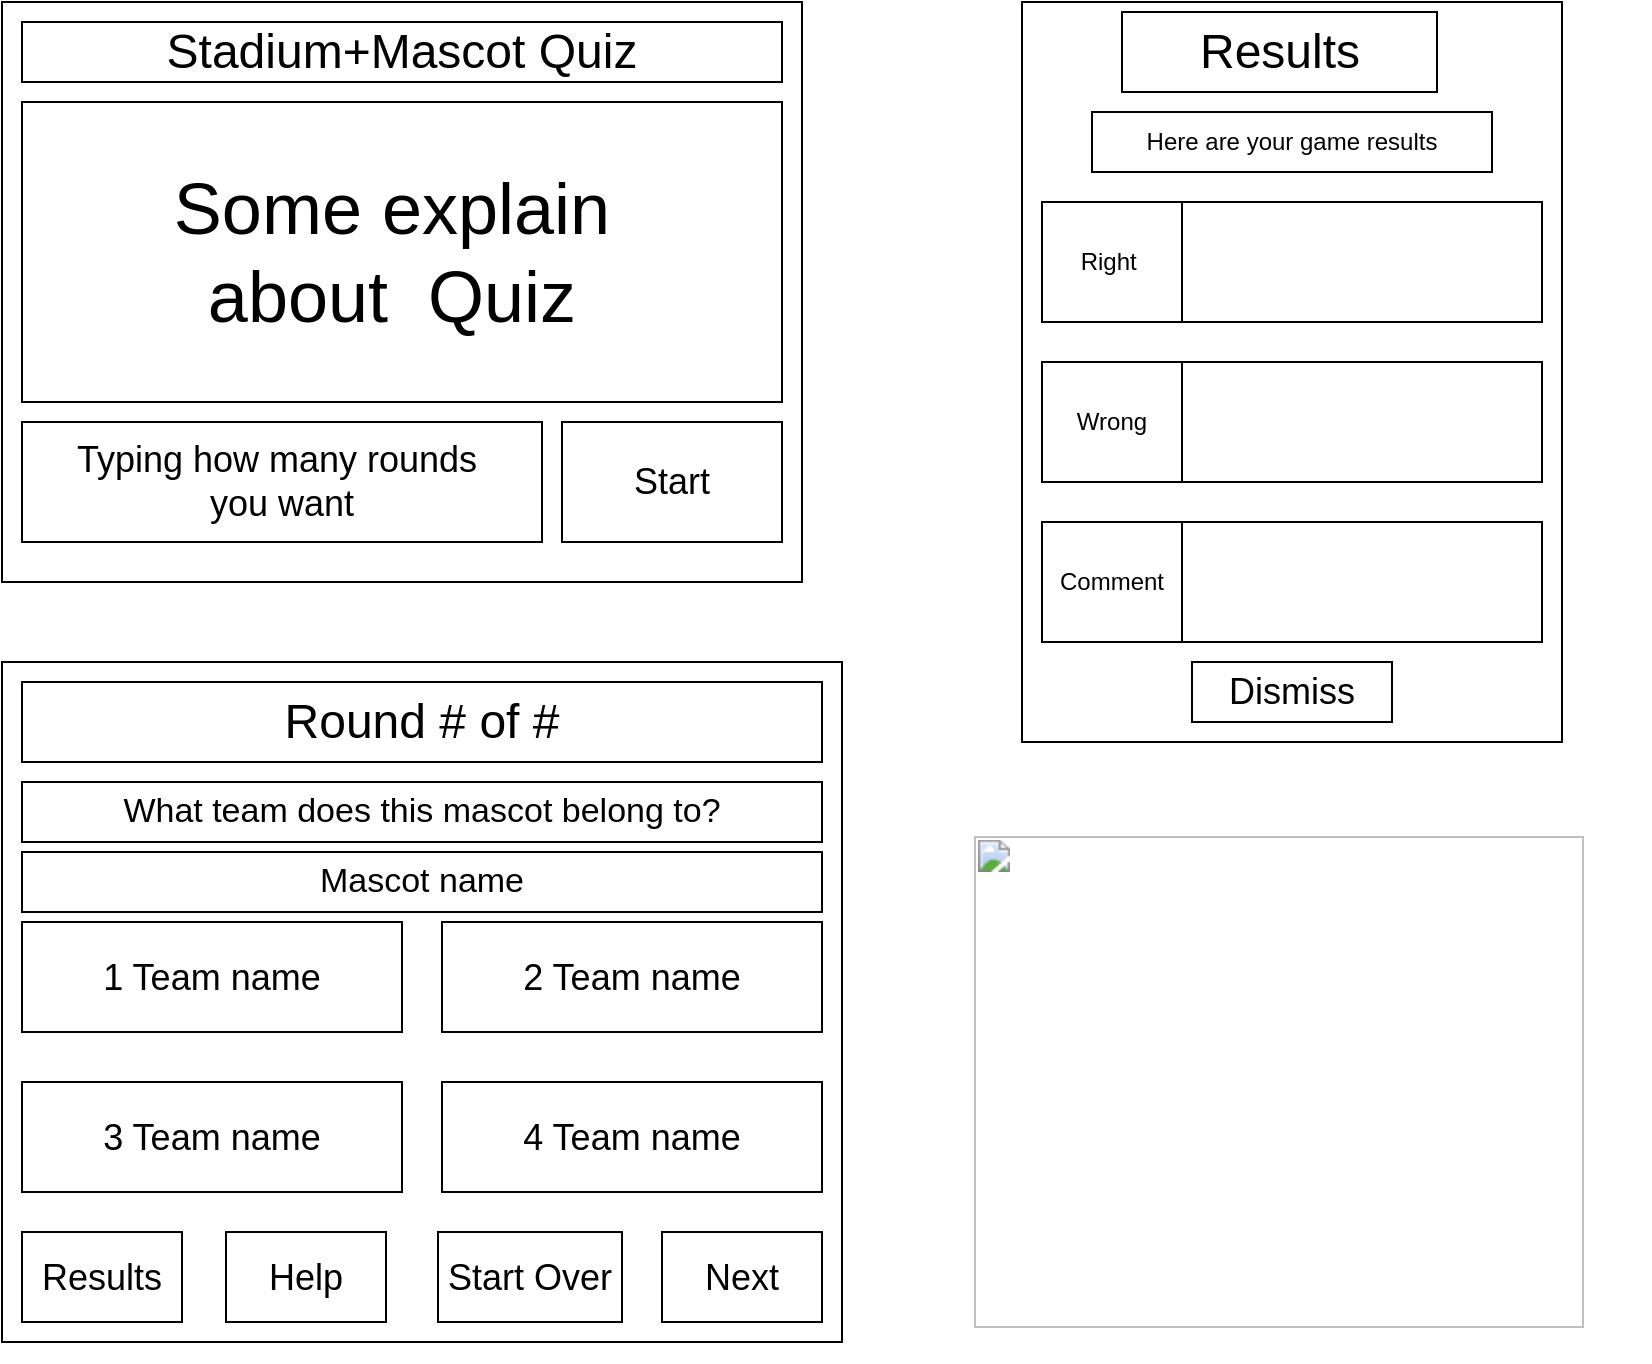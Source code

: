 <mxfile version="24.6.2" type="onedrive" pages="2">
  <diagram name="페이지-1" id="yqRvX1OuCHYJTOkS9bNN">
    <mxGraphModel grid="1" page="1" gridSize="10" guides="1" tooltips="1" connect="1" arrows="1" fold="1" pageScale="1" pageWidth="827" pageHeight="1169" math="0" shadow="0">
      <root>
        <mxCell id="0" />
        <mxCell id="1" parent="0" />
        <mxCell id="b-f97INTa11XTr_-paEQ-9" value="" style="rounded=0;whiteSpace=wrap;html=1;" vertex="1" parent="1">
          <mxGeometry x="510" width="270" height="370" as="geometry" />
        </mxCell>
        <mxCell id="b-f97INTa11XTr_-paEQ-10" value="&lt;span style=&quot;font-size: 24px;&quot;&gt;Results&lt;/span&gt;" style="rounded=0;whiteSpace=wrap;html=1;" vertex="1" parent="1">
          <mxGeometry x="560" y="5" width="157.5" height="40" as="geometry" />
        </mxCell>
        <mxCell id="b-f97INTa11XTr_-paEQ-11" value="Here are your game results" style="rounded=0;whiteSpace=wrap;html=1;" vertex="1" parent="1">
          <mxGeometry x="545" y="55" width="200" height="30" as="geometry" />
        </mxCell>
        <mxCell id="b-f97INTa11XTr_-paEQ-13" value="&lt;font style=&quot;font-size: 18px;&quot;&gt;Dismiss&lt;/font&gt;" style="rounded=0;whiteSpace=wrap;html=1;" vertex="1" parent="1">
          <mxGeometry x="595" y="330" width="100" height="30" as="geometry" />
        </mxCell>
        <mxCell id="b-f97INTa11XTr_-paEQ-20" value="" style="rounded=0;whiteSpace=wrap;html=1;" vertex="1" parent="1">
          <mxGeometry x="520" y="100" width="250" height="60" as="geometry" />
        </mxCell>
        <mxCell id="b-f97INTa11XTr_-paEQ-21" value="Right&amp;nbsp;" style="rounded=0;whiteSpace=wrap;html=1;" vertex="1" parent="1">
          <mxGeometry x="520" y="100" width="70" height="60" as="geometry" />
        </mxCell>
        <mxCell id="JQcDmOJBhlWZ3hepFA_i-9" value="" style="rounded=0;whiteSpace=wrap;html=1;" vertex="1" parent="1">
          <mxGeometry y="330" width="420" height="340" as="geometry" />
        </mxCell>
        <mxCell id="JQcDmOJBhlWZ3hepFA_i-10" value="&lt;span style=&quot;font-size: 17px;&quot;&gt;What team does this mascot belong to?&lt;/span&gt;" style="rounded=0;whiteSpace=wrap;html=1;" vertex="1" parent="1">
          <mxGeometry x="10" y="390" width="400" height="30" as="geometry" />
        </mxCell>
        <mxCell id="2iw-JXAOn0ELJmdQw6GL-2" value="&lt;font style=&quot;font-size: 24px;&quot;&gt;Stadium+Mascot Quiz&lt;/font&gt;" style="rounded=0;whiteSpace=wrap;html=1;" vertex="1" parent="1">
          <mxGeometry x="10" y="220" width="380" height="30" as="geometry" />
        </mxCell>
        <mxCell id="2iw-JXAOn0ELJmdQw6GL-6" value="" style="rounded=0;whiteSpace=wrap;html=1;" vertex="1" parent="1">
          <mxGeometry width="400" height="290" as="geometry" />
        </mxCell>
        <mxCell id="2iw-JXAOn0ELJmdQw6GL-7" value="&lt;font style=&quot;font-size: 24px;&quot;&gt;Stadium+Mascot Quiz&lt;/font&gt;" style="rounded=0;whiteSpace=wrap;html=1;" vertex="1" parent="1">
          <mxGeometry x="10" y="10" width="380" height="30" as="geometry" />
        </mxCell>
        <mxCell id="2iw-JXAOn0ELJmdQw6GL-8" value="&lt;font style=&quot;font-size: 36px;&quot;&gt;Some explain&amp;nbsp;&lt;/font&gt;&lt;div&gt;&lt;font style=&quot;font-size: 36px;&quot;&gt;about&amp;nbsp; Quiz&amp;nbsp;&lt;/font&gt;&lt;/div&gt;" style="rounded=0;whiteSpace=wrap;html=1;" vertex="1" parent="1">
          <mxGeometry x="10" y="50" width="380" height="150" as="geometry" />
        </mxCell>
        <mxCell id="2iw-JXAOn0ELJmdQw6GL-9" value="&lt;span style=&quot;font-size: 18px;&quot;&gt;Typing how many rounds&amp;nbsp;&lt;/span&gt;&lt;div&gt;&lt;span style=&quot;font-size: 18px;&quot;&gt;you want&lt;/span&gt;&lt;/div&gt;" style="rounded=0;whiteSpace=wrap;html=1;" vertex="1" parent="1">
          <mxGeometry x="10" y="210" width="260" height="60" as="geometry" />
        </mxCell>
        <mxCell id="2iw-JXAOn0ELJmdQw6GL-10" value="&lt;span style=&quot;font-size: 18px;&quot;&gt;Start&lt;/span&gt;" style="rounded=0;whiteSpace=wrap;html=1;" vertex="1" parent="1">
          <mxGeometry x="280" y="210" width="110" height="60" as="geometry" />
        </mxCell>
        <UserObject label="&lt;b style=&quot;font-weight:normal;&quot; id=&quot;docs-internal-guid-83566680-7fff-1d35-c393-2da789ce0250&quot;&gt;&lt;img width=&quot;305px;&quot; height=&quot;246px;&quot; src=&quot;https://lh7-us.googleusercontent.com/XCB_E3hQbMpxysL9zACt6B7SENqmEIHfnB5hMlwr2ymR6BKWmcMHPKCc3GlZkQezQqXCnO3aWTHhWHviCAiNlSkDcxU4lkiNVlyzWrOrj5U9gGLzzTBOk2U_wknGLQ9m6tXa9fmxrsWb62ih5xbvM4GcUQ=s2048&quot;&gt;&lt;/b&gt;" link="&lt;b style=&quot;font-weight:normal;&quot; id=&quot;docs-internal-guid-83566680-7fff-1d35-c393-2da789ce0250&quot;&gt;&lt;img width=&quot;305px;&quot; height=&quot;246px;&quot; src=&quot;https://lh7-us.googleusercontent.com/XCB_E3hQbMpxysL9zACt6B7SENqmEIHfnB5hMlwr2ymR6BKWmcMHPKCc3GlZkQezQqXCnO3aWTHhWHviCAiNlSkDcxU4lkiNVlyzWrOrj5U9gGLzzTBOk2U_wknGLQ9m6tXa9fmxrsWb62ih5xbvM4GcUQ=s2048&quot;&gt;&lt;/b&gt;" id="2iw-JXAOn0ELJmdQw6GL-11">
          <mxCell style="text;whiteSpace=wrap;html=1;" vertex="1" parent="1">
            <mxGeometry x="484" y="410" width="340" height="270" as="geometry" />
          </mxCell>
        </UserObject>
        <mxCell id="2iw-JXAOn0ELJmdQw6GL-12" value="&lt;font style=&quot;font-size: 24px;&quot;&gt;Round # of #&lt;/font&gt;" style="rounded=0;whiteSpace=wrap;html=1;" vertex="1" parent="1">
          <mxGeometry x="10" y="340" width="400" height="40" as="geometry" />
        </mxCell>
        <mxCell id="2iw-JXAOn0ELJmdQw6GL-16" value="&lt;span style=&quot;font-size: 18px;&quot;&gt;2 Team name&lt;/span&gt;" style="rounded=0;whiteSpace=wrap;html=1;" vertex="1" parent="1">
          <mxGeometry x="220" y="460" width="190" height="55" as="geometry" />
        </mxCell>
        <mxCell id="y0r5tutsLmamROyHlrDG-3" value="&lt;span style=&quot;font-size: 18px;&quot;&gt;1 Team name&lt;/span&gt;" style="rounded=0;whiteSpace=wrap;html=1;" vertex="1" parent="1">
          <mxGeometry x="10" y="460" width="190" height="55" as="geometry" />
        </mxCell>
        <mxCell id="y0r5tutsLmamROyHlrDG-4" value="&lt;span style=&quot;font-size: 18px;&quot;&gt;3 Team name&lt;/span&gt;" style="rounded=0;whiteSpace=wrap;html=1;" vertex="1" parent="1">
          <mxGeometry x="10" y="540" width="190" height="55" as="geometry" />
        </mxCell>
        <mxCell id="y0r5tutsLmamROyHlrDG-5" value="&lt;span style=&quot;font-size: 18px;&quot;&gt;4 Team name&lt;/span&gt;" style="rounded=0;whiteSpace=wrap;html=1;" vertex="1" parent="1">
          <mxGeometry x="220" y="540" width="190" height="55" as="geometry" />
        </mxCell>
        <mxCell id="y0r5tutsLmamROyHlrDG-6" value="&lt;span style=&quot;font-size: 18px;&quot;&gt;Results&lt;/span&gt;" style="rounded=0;whiteSpace=wrap;html=1;" vertex="1" parent="1">
          <mxGeometry x="10" y="615" width="80" height="45" as="geometry" />
        </mxCell>
        <mxCell id="mZ_bTUkZMpHkju7xPMQD-3" value="" style="rounded=0;whiteSpace=wrap;html=1;" vertex="1" parent="1">
          <mxGeometry x="520" y="180" width="250" height="60" as="geometry" />
        </mxCell>
        <mxCell id="mZ_bTUkZMpHkju7xPMQD-4" value="Wrong" style="rounded=0;whiteSpace=wrap;html=1;" vertex="1" parent="1">
          <mxGeometry x="520" y="180" width="70" height="60" as="geometry" />
        </mxCell>
        <mxCell id="mZ_bTUkZMpHkju7xPMQD-5" value="" style="rounded=0;whiteSpace=wrap;html=1;" vertex="1" parent="1">
          <mxGeometry x="520" y="260" width="250" height="60" as="geometry" />
        </mxCell>
        <mxCell id="mZ_bTUkZMpHkju7xPMQD-6" value="Comment" style="rounded=0;whiteSpace=wrap;html=1;" vertex="1" parent="1">
          <mxGeometry x="520" y="260" width="70" height="60" as="geometry" />
        </mxCell>
        <mxCell id="7-jUrYsX71BHV4eObPBn-1" value="&lt;span style=&quot;font-size: 18px;&quot;&gt;Help&lt;/span&gt;" style="rounded=0;whiteSpace=wrap;html=1;" vertex="1" parent="1">
          <mxGeometry x="112" y="615" width="80" height="45" as="geometry" />
        </mxCell>
        <mxCell id="7-jUrYsX71BHV4eObPBn-2" value="&lt;span style=&quot;font-size: 18px;&quot;&gt;Start Over&lt;/span&gt;" style="rounded=0;whiteSpace=wrap;html=1;" vertex="1" parent="1">
          <mxGeometry x="218" y="615" width="92" height="45" as="geometry" />
        </mxCell>
        <mxCell id="7-jUrYsX71BHV4eObPBn-3" value="&lt;span style=&quot;font-size: 18px;&quot;&gt;Next&lt;/span&gt;" style="rounded=0;whiteSpace=wrap;html=1;" vertex="1" parent="1">
          <mxGeometry x="330" y="615" width="80" height="45" as="geometry" />
        </mxCell>
        <mxCell id="yDNOKow_PtmWA5tdwUY6-1" value="&lt;span style=&quot;font-size: 17px;&quot;&gt;Mascot name&lt;/span&gt;" style="rounded=0;whiteSpace=wrap;html=1;" vertex="1" parent="1">
          <mxGeometry x="10" y="425" width="400" height="30" as="geometry" />
        </mxCell>
      </root>
    </mxGraphModel>
  </diagram>
  <diagram id="wn6yNNiTu58nyX3tLmZb" name="페이지-2">
    <mxGraphModel grid="1" page="1" gridSize="10" guides="1" tooltips="1" connect="1" arrows="1" fold="1" pageScale="1" pageWidth="827" pageHeight="1169" math="0" shadow="0">
      <root>
        <mxCell id="0" />
        <mxCell id="1" parent="0" />
        <mxCell id="0SPonz6k2ziUAwfsFKvU-1" value="" style="rounded=0;whiteSpace=wrap;html=1;" vertex="1" parent="1">
          <mxGeometry x="140" y="50" width="420" height="460" as="geometry" />
        </mxCell>
        <mxCell id="0SPonz6k2ziUAwfsFKvU-2" value="&lt;span style=&quot;font-size: 17px;&quot;&gt;What team does this mascot belong to(&lt;/span&gt;&lt;font style=&quot;font-size: 11px;&quot;&gt;Mascot name&lt;/font&gt;&lt;font style=&quot;font-size: 17px;&quot;&gt;)?&lt;/font&gt;" style="rounded=0;whiteSpace=wrap;html=1;" vertex="1" parent="1">
          <mxGeometry x="150" y="120" width="400" height="30" as="geometry" />
        </mxCell>
        <mxCell id="0SPonz6k2ziUAwfsFKvU-3" value="&lt;font style=&quot;font-size: 24px;&quot;&gt;Round # of #&lt;/font&gt;" style="rounded=0;whiteSpace=wrap;html=1;" vertex="1" parent="1">
          <mxGeometry x="150" y="60" width="400" height="40" as="geometry" />
        </mxCell>
        <mxCell id="0SPonz6k2ziUAwfsFKvU-4" value="&lt;span style=&quot;font-size: 18px;&quot;&gt;2 Team name&lt;/span&gt;" style="rounded=0;whiteSpace=wrap;html=1;" vertex="1" parent="1">
          <mxGeometry x="360" y="180" width="190" height="55" as="geometry" />
        </mxCell>
        <mxCell id="0SPonz6k2ziUAwfsFKvU-5" value="&lt;span style=&quot;font-size: 18px;&quot;&gt;1 Team name&lt;/span&gt;" style="rounded=0;whiteSpace=wrap;html=1;" vertex="1" parent="1">
          <mxGeometry x="150" y="180" width="190" height="55" as="geometry" />
        </mxCell>
        <mxCell id="0SPonz6k2ziUAwfsFKvU-6" value="&lt;span style=&quot;font-size: 18px;&quot;&gt;3 Team name&lt;/span&gt;" style="rounded=0;whiteSpace=wrap;html=1;" vertex="1" parent="1">
          <mxGeometry x="150" y="260" width="190" height="55" as="geometry" />
        </mxCell>
        <mxCell id="0SPonz6k2ziUAwfsFKvU-7" value="&lt;span style=&quot;font-size: 18px;&quot;&gt;4 Team name&lt;/span&gt;" style="rounded=0;whiteSpace=wrap;html=1;" vertex="1" parent="1">
          <mxGeometry x="360" y="260" width="190" height="55" as="geometry" />
        </mxCell>
        <mxCell id="0SPonz6k2ziUAwfsFKvU-8" value="&lt;span style=&quot;font-size: 18px;&quot;&gt;Results&lt;/span&gt;" style="rounded=0;whiteSpace=wrap;html=1;" vertex="1" parent="1">
          <mxGeometry x="150" y="440" width="120" height="45" as="geometry" />
        </mxCell>
        <mxCell id="0SPonz6k2ziUAwfsFKvU-9" value="&lt;span style=&quot;font-size: 18px;&quot;&gt;Help&lt;/span&gt;" style="rounded=0;whiteSpace=wrap;html=1;" vertex="1" parent="1">
          <mxGeometry x="280" y="440" width="112" height="45" as="geometry" />
        </mxCell>
        <mxCell id="0SPonz6k2ziUAwfsFKvU-10" value="&lt;span style=&quot;font-size: 18px;&quot;&gt;Start Over&lt;/span&gt;" style="rounded=0;whiteSpace=wrap;html=1;" vertex="1" parent="1">
          <mxGeometry x="400" y="440" width="142" height="45" as="geometry" />
        </mxCell>
        <mxCell id="0SPonz6k2ziUAwfsFKvU-11" value="&lt;span style=&quot;font-size: 18px;&quot;&gt;Next Round&lt;/span&gt;" style="rounded=0;whiteSpace=wrap;html=1;fillColor=#dae8fc;strokeColor=#6c8ebf;" vertex="1" parent="1">
          <mxGeometry x="150" y="334" width="400" height="45" as="geometry" />
        </mxCell>
        <mxCell id="0SPonz6k2ziUAwfsFKvU-13" value="&lt;font style=&quot;font-size: 18px;&quot;&gt;Current Score: 3 / 5&lt;/font&gt;" style="text;html=1;align=center;verticalAlign=middle;whiteSpace=wrap;rounded=0;" vertex="1" parent="1">
          <mxGeometry x="180" y="390" width="330" height="30" as="geometry" />
        </mxCell>
        <mxCell id="0SPonz6k2ziUAwfsFKvU-14" value="" style="line;strokeWidth=2;html=1;strokeColor=#FF3333;" vertex="1" parent="1">
          <mxGeometry x="-20" y="100" width="680" height="10" as="geometry" />
        </mxCell>
        <mxCell id="0SPonz6k2ziUAwfsFKvU-16" value="" style="line;strokeWidth=2;html=1;strokeColor=#FF3333;" vertex="1" parent="1">
          <mxGeometry y="160" width="680" height="10" as="geometry" />
        </mxCell>
        <mxCell id="0SPonz6k2ziUAwfsFKvU-17" value="" style="line;strokeWidth=2;html=1;strokeColor=#FF3333;" vertex="1" parent="1">
          <mxGeometry x="-4" y="325" width="680" height="10" as="geometry" />
        </mxCell>
        <mxCell id="0SPonz6k2ziUAwfsFKvU-18" value="" style="line;strokeWidth=2;html=1;strokeColor=#FF3333;" vertex="1" parent="1">
          <mxGeometry x="-4" y="380" width="680" height="10" as="geometry" />
        </mxCell>
        <mxCell id="0SPonz6k2ziUAwfsFKvU-19" value="" style="line;strokeWidth=2;html=1;strokeColor=#FF3333;" vertex="1" parent="1">
          <mxGeometry x="5" y="420" width="680" height="10" as="geometry" />
        </mxCell>
        <mxCell id="0SPonz6k2ziUAwfsFKvU-20" value="row 0" style="rounded=0;whiteSpace=wrap;html=1;fillColor=#fff2cc;strokeColor=#d6b656;" vertex="1" parent="1">
          <mxGeometry x="5" y="60" width="120" height="30" as="geometry" />
        </mxCell>
        <mxCell id="0SPonz6k2ziUAwfsFKvU-22" value="rounds frame" style="rounded=0;whiteSpace=wrap;html=1;fillColor=#fff2cc;strokeColor=#d6b656;" vertex="1" parent="1">
          <mxGeometry x="-140" y="60" width="120" height="30" as="geometry" />
        </mxCell>
        <mxCell id="0SPonz6k2ziUAwfsFKvU-23" value="row 1" style="rounded=0;whiteSpace=wrap;html=1;fillColor=#fff2cc;strokeColor=#d6b656;" vertex="1" parent="1">
          <mxGeometry x="5" y="120" width="120" height="30" as="geometry" />
        </mxCell>
        <mxCell id="0SPonz6k2ziUAwfsFKvU-25" value="row 2" style="rounded=0;whiteSpace=wrap;html=1;fillColor=#fff2cc;strokeColor=#d6b656;" vertex="1" parent="1">
          <mxGeometry x="20" y="192.5" width="120" height="30" as="geometry" />
        </mxCell>
        <mxCell id="0SPonz6k2ziUAwfsFKvU-26" value="ans_frame" style="rounded=0;whiteSpace=wrap;html=1;fillColor=#d5e8d4;strokeColor=#82b366;" vertex="1" parent="1">
          <mxGeometry x="20" y="230" width="115" height="30" as="geometry" />
        </mxCell>
        <mxCell id="0SPonz6k2ziUAwfsFKvU-27" value="row 0, col 0" style="rounded=0;whiteSpace=wrap;html=1;fillColor=#d5e8d4;strokeColor=#82b366;" vertex="1" parent="1">
          <mxGeometry x="200" y="222.5" width="120" height="30" as="geometry" />
        </mxCell>
        <mxCell id="0SPonz6k2ziUAwfsFKvU-28" value="row 0, col 1" style="rounded=0;whiteSpace=wrap;html=1;fillColor=#d5e8d4;strokeColor=#82b366;" vertex="1" parent="1">
          <mxGeometry x="392" y="222.5" width="120" height="30" as="geometry" />
        </mxCell>
        <mxCell id="0SPonz6k2ziUAwfsFKvU-29" value="row 1, col 0" style="rounded=0;whiteSpace=wrap;html=1;fillColor=#d5e8d4;strokeColor=#82b366;" vertex="1" parent="1">
          <mxGeometry x="210" y="295" width="120" height="30" as="geometry" />
        </mxCell>
        <mxCell id="0SPonz6k2ziUAwfsFKvU-30" value="row 1, col 1" style="rounded=0;whiteSpace=wrap;html=1;fillColor=#d5e8d4;strokeColor=#82b366;" vertex="1" parent="1">
          <mxGeometry x="390" y="295" width="120" height="30" as="geometry" />
        </mxCell>
        <mxCell id="0SPonz6k2ziUAwfsFKvU-31" value="row 3" style="rounded=0;whiteSpace=wrap;html=1;fillColor=#fff2cc;strokeColor=#d6b656;" vertex="1" parent="1">
          <mxGeometry x="20" y="343" width="120" height="30" as="geometry" />
        </mxCell>
        <mxCell id="0SPonz6k2ziUAwfsFKvU-32" style="edgeStyle=orthogonalEdgeStyle;rounded=0;orthogonalLoop=1;jettySize=auto;html=1;exitX=0.5;exitY=1;exitDx=0;exitDy=0;" edge="1" parent="1" source="0SPonz6k2ziUAwfsFKvU-26" target="0SPonz6k2ziUAwfsFKvU-26">
          <mxGeometry relative="1" as="geometry" />
        </mxCell>
        <mxCell id="0SPonz6k2ziUAwfsFKvU-33" value="row 5" style="rounded=0;whiteSpace=wrap;html=1;fillColor=#fff2cc;strokeColor=#d6b656;" vertex="1" parent="1">
          <mxGeometry x="15" y="447.5" width="120" height="30" as="geometry" />
        </mxCell>
        <mxCell id="0SPonz6k2ziUAwfsFKvU-34" value="row 4" style="rounded=0;whiteSpace=wrap;html=1;fillColor=#fff2cc;strokeColor=#d6b656;" vertex="1" parent="1">
          <mxGeometry x="17.5" y="390" width="120" height="30" as="geometry" />
        </mxCell>
      </root>
    </mxGraphModel>
  </diagram>
</mxfile>

